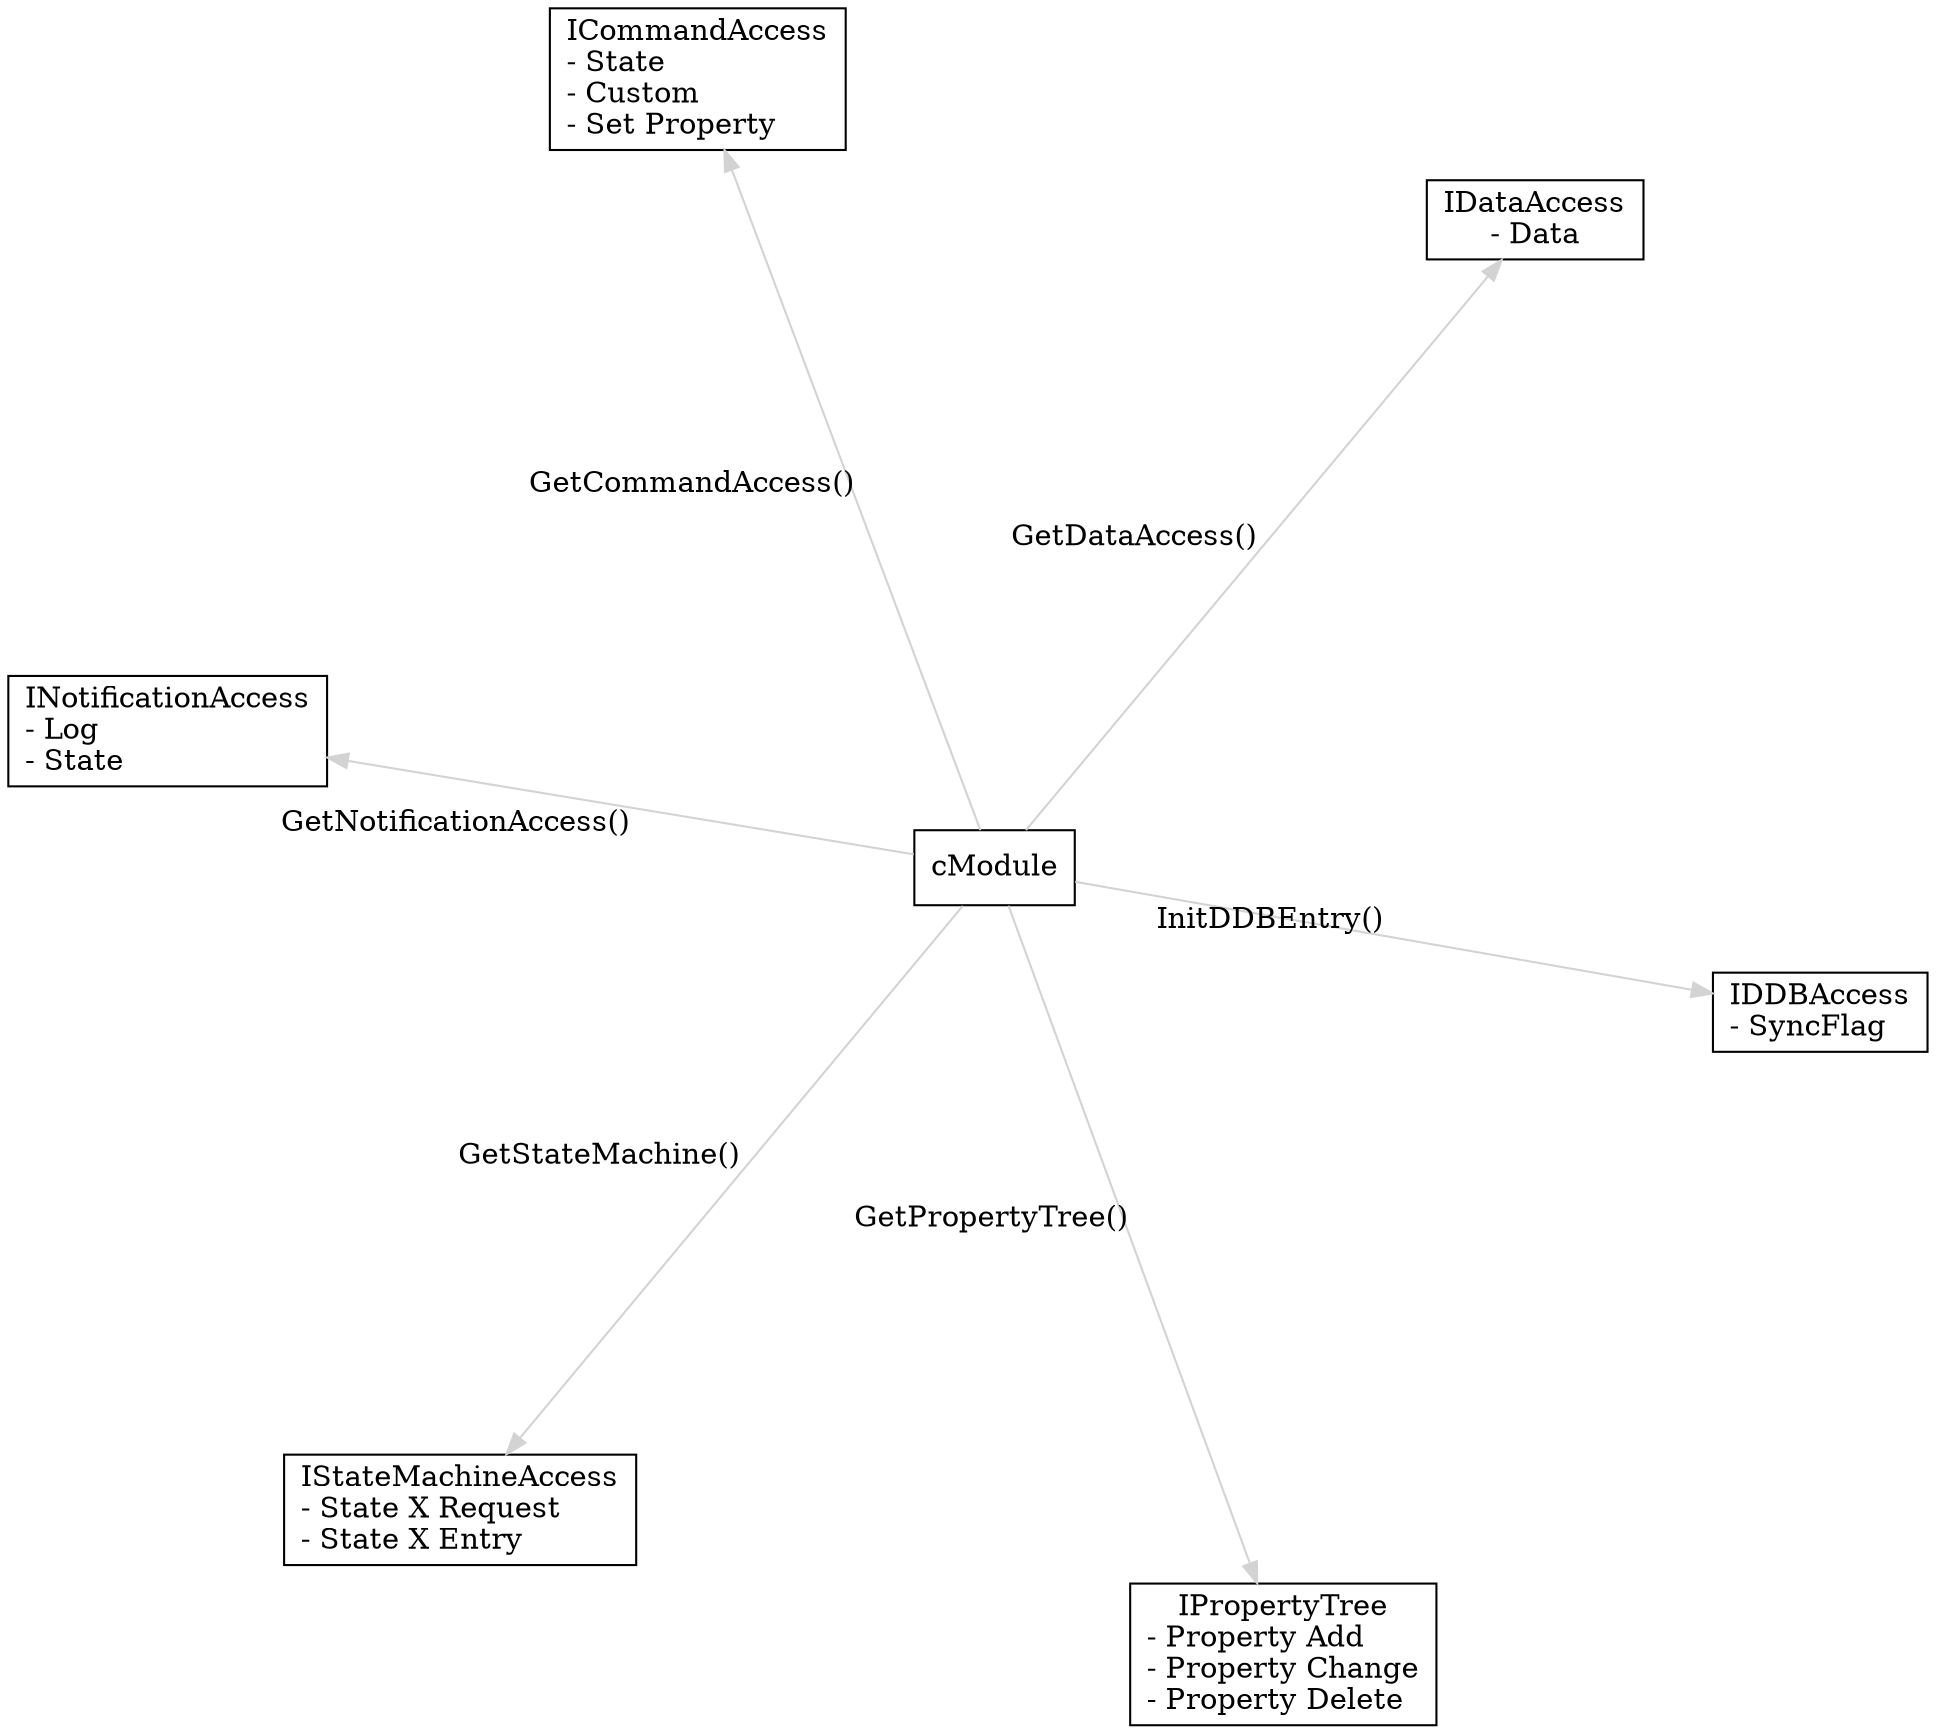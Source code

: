 /**
 *
 * Image of the different access types
 *
 * @file
 * Copyright @ 2019 Audi AG. All rights reserved.
 * 
 *     This Source Code Form is subject to the terms of the Mozilla
 *     Public License, v. 2.0. If a copy of the MPL was not distributed
 *     with this file, You can obtain one at https://mozilla.org/MPL/2.0/.
 * 
 * If it is not possible or desirable to put the notice in a particular file, then
 * You may include the notice in a location (such as a LICENSE file in a
 * relevant directory) where a recipient would be likely to look for such a notice.
 * 
 * You may add additional accurate notices of copyright ownership.
 *
 */

digraph fep_data_ddb_rx3 {
    graph [layout="sfdp"];
    node [shape="box"]
    edge [color="lightgray"]
    module [label="cModule"]
    data [label="IDataAccess\n- Data"]
    command [label="ICommandAccess\n- State\l- Custom\l- Set Property\l"]
    notification [label="INotificationAccess\n- Log\l- State\l"]
    ddb [label="IDDBAccess\n- SyncFlag\l"]
    state [label="IStateMachineAccess\n- State X Request\l- State X Entry\l"]
    property [label="IPropertyTree\n- Property Add\l- Property Change\l- Property Delete\l"]
    
    module -> data [label="GetDataAccess()"]
    module -> command [label="GetCommandAccess()"]
    module -> notification [label="GetNotificationAccess()"]
    module -> ddb [label="InitDDBEntry()"]
    module -> state [label="GetStateMachine()"]
    module -> property [label="GetPropertyTree()"]
}
